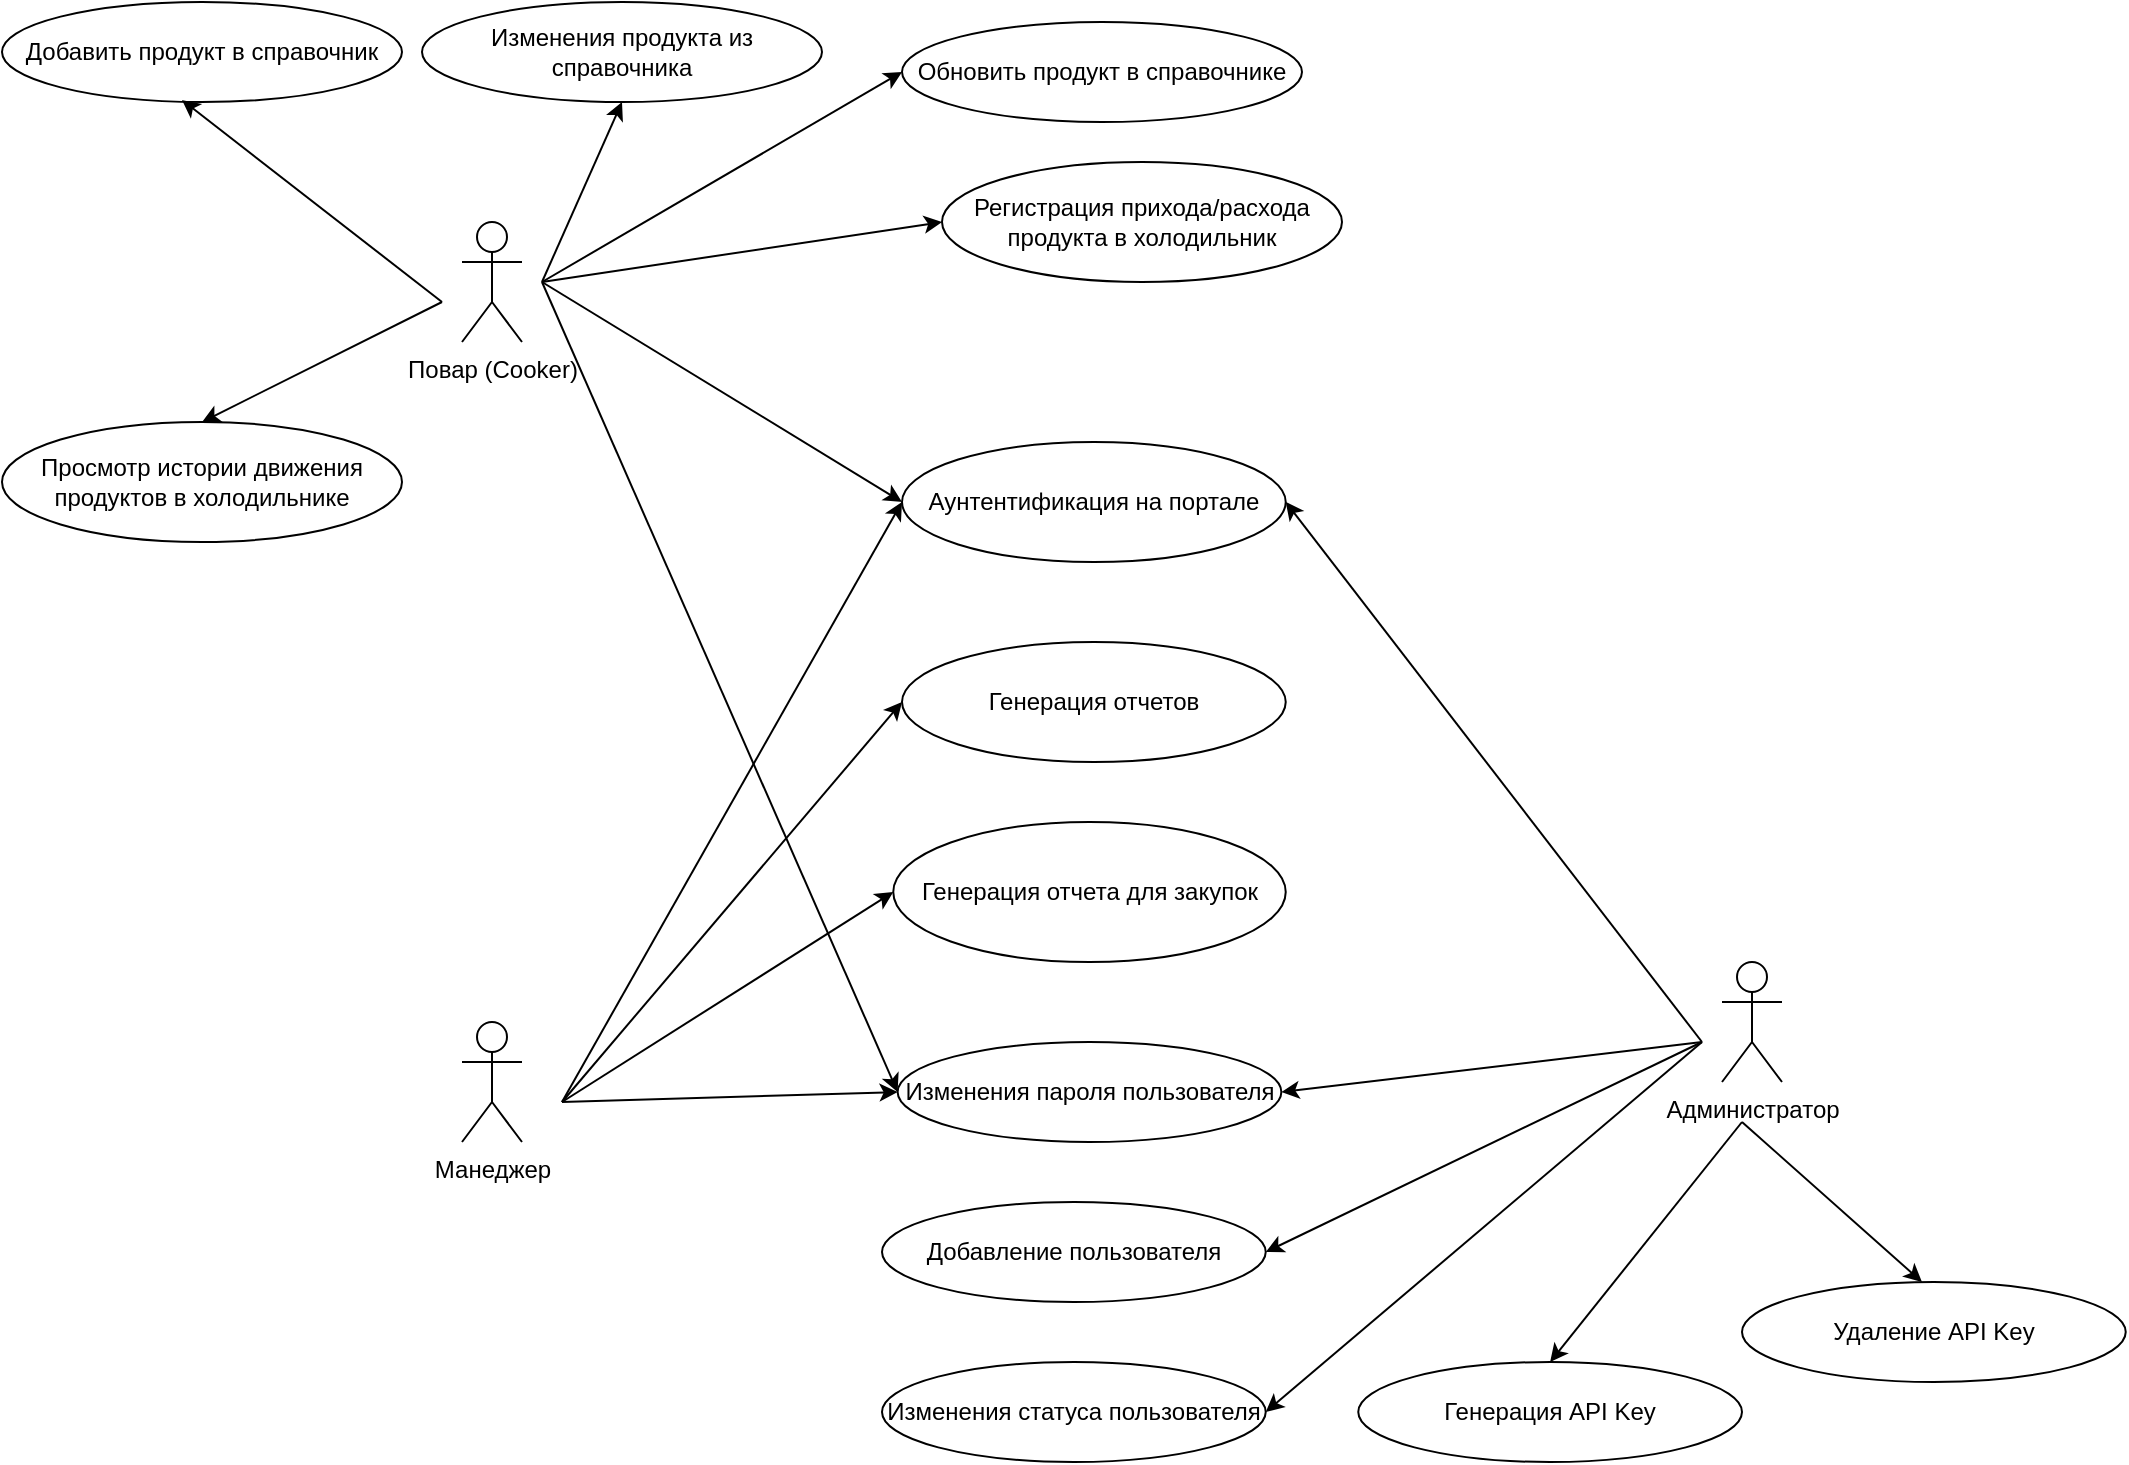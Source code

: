 <mxfile version="22.0.0" type="device">
  <diagram name="Page-1" id="74r6GqKseW1ZBHL3_Kx6">
    <mxGraphModel dx="2140" dy="764" grid="1" gridSize="10" guides="1" tooltips="1" connect="1" arrows="1" fold="1" page="1" pageScale="1" pageWidth="850" pageHeight="1100" math="0" shadow="0">
      <root>
        <mxCell id="0" />
        <mxCell id="1" parent="0" />
        <mxCell id="Y4evNO7yruC4WlRX7LQl-1" value="Манеджер" style="shape=umlActor;verticalLabelPosition=bottom;verticalAlign=top;html=1;outlineConnect=0;" parent="1" vertex="1">
          <mxGeometry x="60" y="520" width="30" height="60" as="geometry" />
        </mxCell>
        <mxCell id="Y4evNO7yruC4WlRX7LQl-2" value="Повар (Cooker)" style="shape=umlActor;verticalLabelPosition=bottom;verticalAlign=top;html=1;outlineConnect=0;" parent="1" vertex="1">
          <mxGeometry x="60" y="120" width="30" height="60" as="geometry" />
        </mxCell>
        <mxCell id="Y4evNO7yruC4WlRX7LQl-3" value="Добавить продукт в справочник" style="ellipse;whiteSpace=wrap;html=1;" parent="1" vertex="1">
          <mxGeometry x="-170" y="10" width="200" height="50" as="geometry" />
        </mxCell>
        <mxCell id="Y4evNO7yruC4WlRX7LQl-4" value="Изменения продукта из справочника" style="ellipse;whiteSpace=wrap;html=1;" parent="1" vertex="1">
          <mxGeometry x="40" y="10" width="200" height="50" as="geometry" />
        </mxCell>
        <mxCell id="Y4evNO7yruC4WlRX7LQl-5" value="Обновить продукт в справочнике" style="ellipse;whiteSpace=wrap;html=1;" parent="1" vertex="1">
          <mxGeometry x="280" y="20" width="200" height="50" as="geometry" />
        </mxCell>
        <mxCell id="Y4evNO7yruC4WlRX7LQl-11" value="" style="endArrow=classic;html=1;rounded=0;entryX=0.45;entryY=0.98;entryDx=0;entryDy=0;entryPerimeter=0;" parent="1" target="Y4evNO7yruC4WlRX7LQl-3" edge="1">
          <mxGeometry width="50" height="50" relative="1" as="geometry">
            <mxPoint x="50" y="160" as="sourcePoint" />
            <mxPoint x="230" y="70" as="targetPoint" />
          </mxGeometry>
        </mxCell>
        <mxCell id="Y4evNO7yruC4WlRX7LQl-13" value="Регистрация прихода/расхода продукта в холодильник" style="ellipse;whiteSpace=wrap;html=1;" parent="1" vertex="1">
          <mxGeometry x="300" y="90" width="200" height="60" as="geometry" />
        </mxCell>
        <mxCell id="Y4evNO7yruC4WlRX7LQl-14" value="Генерация отчетов" style="ellipse;whiteSpace=wrap;html=1;" parent="1" vertex="1">
          <mxGeometry x="280" y="330" width="191.87" height="60" as="geometry" />
        </mxCell>
        <mxCell id="Y4evNO7yruC4WlRX7LQl-19" value="Аунтентификация на портале" style="ellipse;whiteSpace=wrap;html=1;" parent="1" vertex="1">
          <mxGeometry x="280" y="230" width="191.87" height="60" as="geometry" />
        </mxCell>
        <mxCell id="Y4evNO7yruC4WlRX7LQl-20" value="" style="endArrow=classic;html=1;rounded=0;entryX=0;entryY=0.5;entryDx=0;entryDy=0;" parent="1" target="Y4evNO7yruC4WlRX7LQl-19" edge="1">
          <mxGeometry width="50" height="50" relative="1" as="geometry">
            <mxPoint x="100" y="150" as="sourcePoint" />
            <mxPoint x="130" y="280" as="targetPoint" />
          </mxGeometry>
        </mxCell>
        <mxCell id="Y4evNO7yruC4WlRX7LQl-21" value="Администратор" style="shape=umlActor;verticalLabelPosition=bottom;verticalAlign=top;html=1;outlineConnect=0;" parent="1" vertex="1">
          <mxGeometry x="690" y="490" width="30" height="60" as="geometry" />
        </mxCell>
        <mxCell id="Y4evNO7yruC4WlRX7LQl-29" value="" style="endArrow=classic;html=1;rounded=0;entryX=0;entryY=0.5;entryDx=0;entryDy=0;" parent="1" target="Y4evNO7yruC4WlRX7LQl-13" edge="1">
          <mxGeometry width="50" height="50" relative="1" as="geometry">
            <mxPoint x="100" y="150" as="sourcePoint" />
            <mxPoint x="450" y="280" as="targetPoint" />
          </mxGeometry>
        </mxCell>
        <mxCell id="Y4evNO7yruC4WlRX7LQl-31" value="" style="endArrow=classic;html=1;rounded=0;entryX=1;entryY=0.5;entryDx=0;entryDy=0;" parent="1" target="Y4evNO7yruC4WlRX7LQl-19" edge="1">
          <mxGeometry width="50" height="50" relative="1" as="geometry">
            <mxPoint x="680" y="530" as="sourcePoint" />
            <mxPoint x="450" y="480" as="targetPoint" />
          </mxGeometry>
        </mxCell>
        <mxCell id="Y4evNO7yruC4WlRX7LQl-32" value="" style="endArrow=classic;html=1;rounded=0;entryX=0;entryY=0.5;entryDx=0;entryDy=0;" parent="1" target="Y4evNO7yruC4WlRX7LQl-14" edge="1">
          <mxGeometry width="50" height="50" relative="1" as="geometry">
            <mxPoint x="110" y="560" as="sourcePoint" />
            <mxPoint x="450" y="580" as="targetPoint" />
          </mxGeometry>
        </mxCell>
        <mxCell id="Y4evNO7yruC4WlRX7LQl-35" value="" style="endArrow=classic;html=1;rounded=0;entryX=0;entryY=0.5;entryDx=0;entryDy=0;" parent="1" target="Y4evNO7yruC4WlRX7LQl-19" edge="1">
          <mxGeometry width="50" height="50" relative="1" as="geometry">
            <mxPoint x="110" y="560" as="sourcePoint" />
            <mxPoint x="210" y="400" as="targetPoint" />
          </mxGeometry>
        </mxCell>
        <mxCell id="Y4evNO7yruC4WlRX7LQl-36" value="Генерация отчета для закупок" style="ellipse;whiteSpace=wrap;html=1;" parent="1" vertex="1">
          <mxGeometry x="275.63" y="420" width="196.24" height="70" as="geometry" />
        </mxCell>
        <mxCell id="Y4evNO7yruC4WlRX7LQl-37" value="" style="endArrow=classic;html=1;rounded=0;entryX=0;entryY=0.5;entryDx=0;entryDy=0;" parent="1" target="Y4evNO7yruC4WlRX7LQl-36" edge="1">
          <mxGeometry width="50" height="50" relative="1" as="geometry">
            <mxPoint x="110" y="560" as="sourcePoint" />
            <mxPoint x="450" y="540" as="targetPoint" />
          </mxGeometry>
        </mxCell>
        <mxCell id="Y4evNO7yruC4WlRX7LQl-38" value="Добавление пользователя" style="ellipse;whiteSpace=wrap;html=1;" parent="1" vertex="1">
          <mxGeometry x="270" y="610" width="191.87" height="50" as="geometry" />
        </mxCell>
        <mxCell id="Y4evNO7yruC4WlRX7LQl-39" value="Изменения статуса пользователя" style="ellipse;whiteSpace=wrap;html=1;" parent="1" vertex="1">
          <mxGeometry x="270" y="690" width="191.87" height="50" as="geometry" />
        </mxCell>
        <mxCell id="Y4evNO7yruC4WlRX7LQl-40" value="" style="endArrow=classic;html=1;rounded=0;entryX=1;entryY=0.5;entryDx=0;entryDy=0;" parent="1" target="Y4evNO7yruC4WlRX7LQl-38" edge="1">
          <mxGeometry width="50" height="50" relative="1" as="geometry">
            <mxPoint x="680" y="530" as="sourcePoint" />
            <mxPoint x="450" y="650" as="targetPoint" />
          </mxGeometry>
        </mxCell>
        <mxCell id="Y4evNO7yruC4WlRX7LQl-41" value="" style="endArrow=classic;html=1;rounded=0;entryX=1;entryY=0.5;entryDx=0;entryDy=0;" parent="1" target="Y4evNO7yruC4WlRX7LQl-39" edge="1">
          <mxGeometry width="50" height="50" relative="1" as="geometry">
            <mxPoint x="680" y="530" as="sourcePoint" />
            <mxPoint x="450" y="650" as="targetPoint" />
          </mxGeometry>
        </mxCell>
        <mxCell id="128co6kximFuNbF4X-As-1" value="Изменения пароля пользователя" style="ellipse;whiteSpace=wrap;html=1;" parent="1" vertex="1">
          <mxGeometry x="277.81" y="530" width="191.87" height="50" as="geometry" />
        </mxCell>
        <mxCell id="128co6kximFuNbF4X-As-2" value="" style="endArrow=classic;html=1;rounded=0;entryX=1;entryY=0.5;entryDx=0;entryDy=0;" parent="1" target="128co6kximFuNbF4X-As-1" edge="1">
          <mxGeometry width="50" height="50" relative="1" as="geometry">
            <mxPoint x="680" y="530" as="sourcePoint" />
            <mxPoint x="450" y="700" as="targetPoint" />
          </mxGeometry>
        </mxCell>
        <mxCell id="128co6kximFuNbF4X-As-3" value="" style="endArrow=classic;html=1;rounded=0;entryX=0;entryY=0.5;entryDx=0;entryDy=0;" parent="1" target="128co6kximFuNbF4X-As-1" edge="1">
          <mxGeometry width="50" height="50" relative="1" as="geometry">
            <mxPoint x="110" y="560" as="sourcePoint" />
            <mxPoint x="450" y="700" as="targetPoint" />
          </mxGeometry>
        </mxCell>
        <mxCell id="128co6kximFuNbF4X-As-4" value="" style="endArrow=classic;html=1;rounded=0;entryX=0;entryY=0.5;entryDx=0;entryDy=0;" parent="1" target="128co6kximFuNbF4X-As-1" edge="1">
          <mxGeometry width="50" height="50" relative="1" as="geometry">
            <mxPoint x="100" y="150" as="sourcePoint" />
            <mxPoint x="240" y="930" as="targetPoint" />
          </mxGeometry>
        </mxCell>
        <mxCell id="QqVWq13OQogDqUhNGqwc-2" value="" style="endArrow=classic;html=1;rounded=0;entryX=0.5;entryY=1;entryDx=0;entryDy=0;" edge="1" parent="1" target="Y4evNO7yruC4WlRX7LQl-4">
          <mxGeometry width="50" height="50" relative="1" as="geometry">
            <mxPoint x="100" y="150" as="sourcePoint" />
            <mxPoint x="450" y="320" as="targetPoint" />
          </mxGeometry>
        </mxCell>
        <mxCell id="QqVWq13OQogDqUhNGqwc-3" value="" style="endArrow=classic;html=1;rounded=0;entryX=0;entryY=0.5;entryDx=0;entryDy=0;" edge="1" parent="1" target="Y4evNO7yruC4WlRX7LQl-5">
          <mxGeometry width="50" height="50" relative="1" as="geometry">
            <mxPoint x="100" y="150" as="sourcePoint" />
            <mxPoint x="450" y="320" as="targetPoint" />
          </mxGeometry>
        </mxCell>
        <mxCell id="QqVWq13OQogDqUhNGqwc-6" value="Генерация API Key" style="ellipse;whiteSpace=wrap;html=1;" vertex="1" parent="1">
          <mxGeometry x="508.13" y="690" width="191.87" height="50" as="geometry" />
        </mxCell>
        <mxCell id="QqVWq13OQogDqUhNGqwc-7" value="Удаление API Key" style="ellipse;whiteSpace=wrap;html=1;" vertex="1" parent="1">
          <mxGeometry x="700" y="650" width="191.87" height="50" as="geometry" />
        </mxCell>
        <mxCell id="QqVWq13OQogDqUhNGqwc-8" value="" style="endArrow=classic;html=1;rounded=0;entryX=0.5;entryY=0;entryDx=0;entryDy=0;" edge="1" parent="1" target="QqVWq13OQogDqUhNGqwc-6">
          <mxGeometry width="50" height="50" relative="1" as="geometry">
            <mxPoint x="700" y="570" as="sourcePoint" />
            <mxPoint x="450" y="520" as="targetPoint" />
          </mxGeometry>
        </mxCell>
        <mxCell id="QqVWq13OQogDqUhNGqwc-9" value="" style="endArrow=classic;html=1;rounded=0;entryX=0.469;entryY=0;entryDx=0;entryDy=0;entryPerimeter=0;" edge="1" parent="1" target="QqVWq13OQogDqUhNGqwc-7">
          <mxGeometry width="50" height="50" relative="1" as="geometry">
            <mxPoint x="700" y="570" as="sourcePoint" />
            <mxPoint x="450" y="520" as="targetPoint" />
          </mxGeometry>
        </mxCell>
        <mxCell id="QqVWq13OQogDqUhNGqwc-10" value="Просмотр истории движения продуктов в холодильнике" style="ellipse;whiteSpace=wrap;html=1;" vertex="1" parent="1">
          <mxGeometry x="-170" y="220" width="200" height="60" as="geometry" />
        </mxCell>
        <mxCell id="QqVWq13OQogDqUhNGqwc-11" value="" style="endArrow=classic;html=1;rounded=0;entryX=0.5;entryY=0;entryDx=0;entryDy=0;" edge="1" parent="1" target="QqVWq13OQogDqUhNGqwc-10">
          <mxGeometry width="50" height="50" relative="1" as="geometry">
            <mxPoint x="50" y="160" as="sourcePoint" />
            <mxPoint x="450" y="320" as="targetPoint" />
          </mxGeometry>
        </mxCell>
      </root>
    </mxGraphModel>
  </diagram>
</mxfile>
